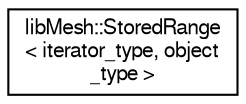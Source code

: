 digraph "Graphical Class Hierarchy"
{
  edge [fontname="FreeSans",fontsize="10",labelfontname="FreeSans",labelfontsize="10"];
  node [fontname="FreeSans",fontsize="10",shape=record];
  rankdir="LR";
  Node1 [label="libMesh::StoredRange\l\< iterator_type, object\l_type \>",height=0.2,width=0.4,color="black", fillcolor="white", style="filled",URL="$classlibMesh_1_1StoredRange.html"];
}
